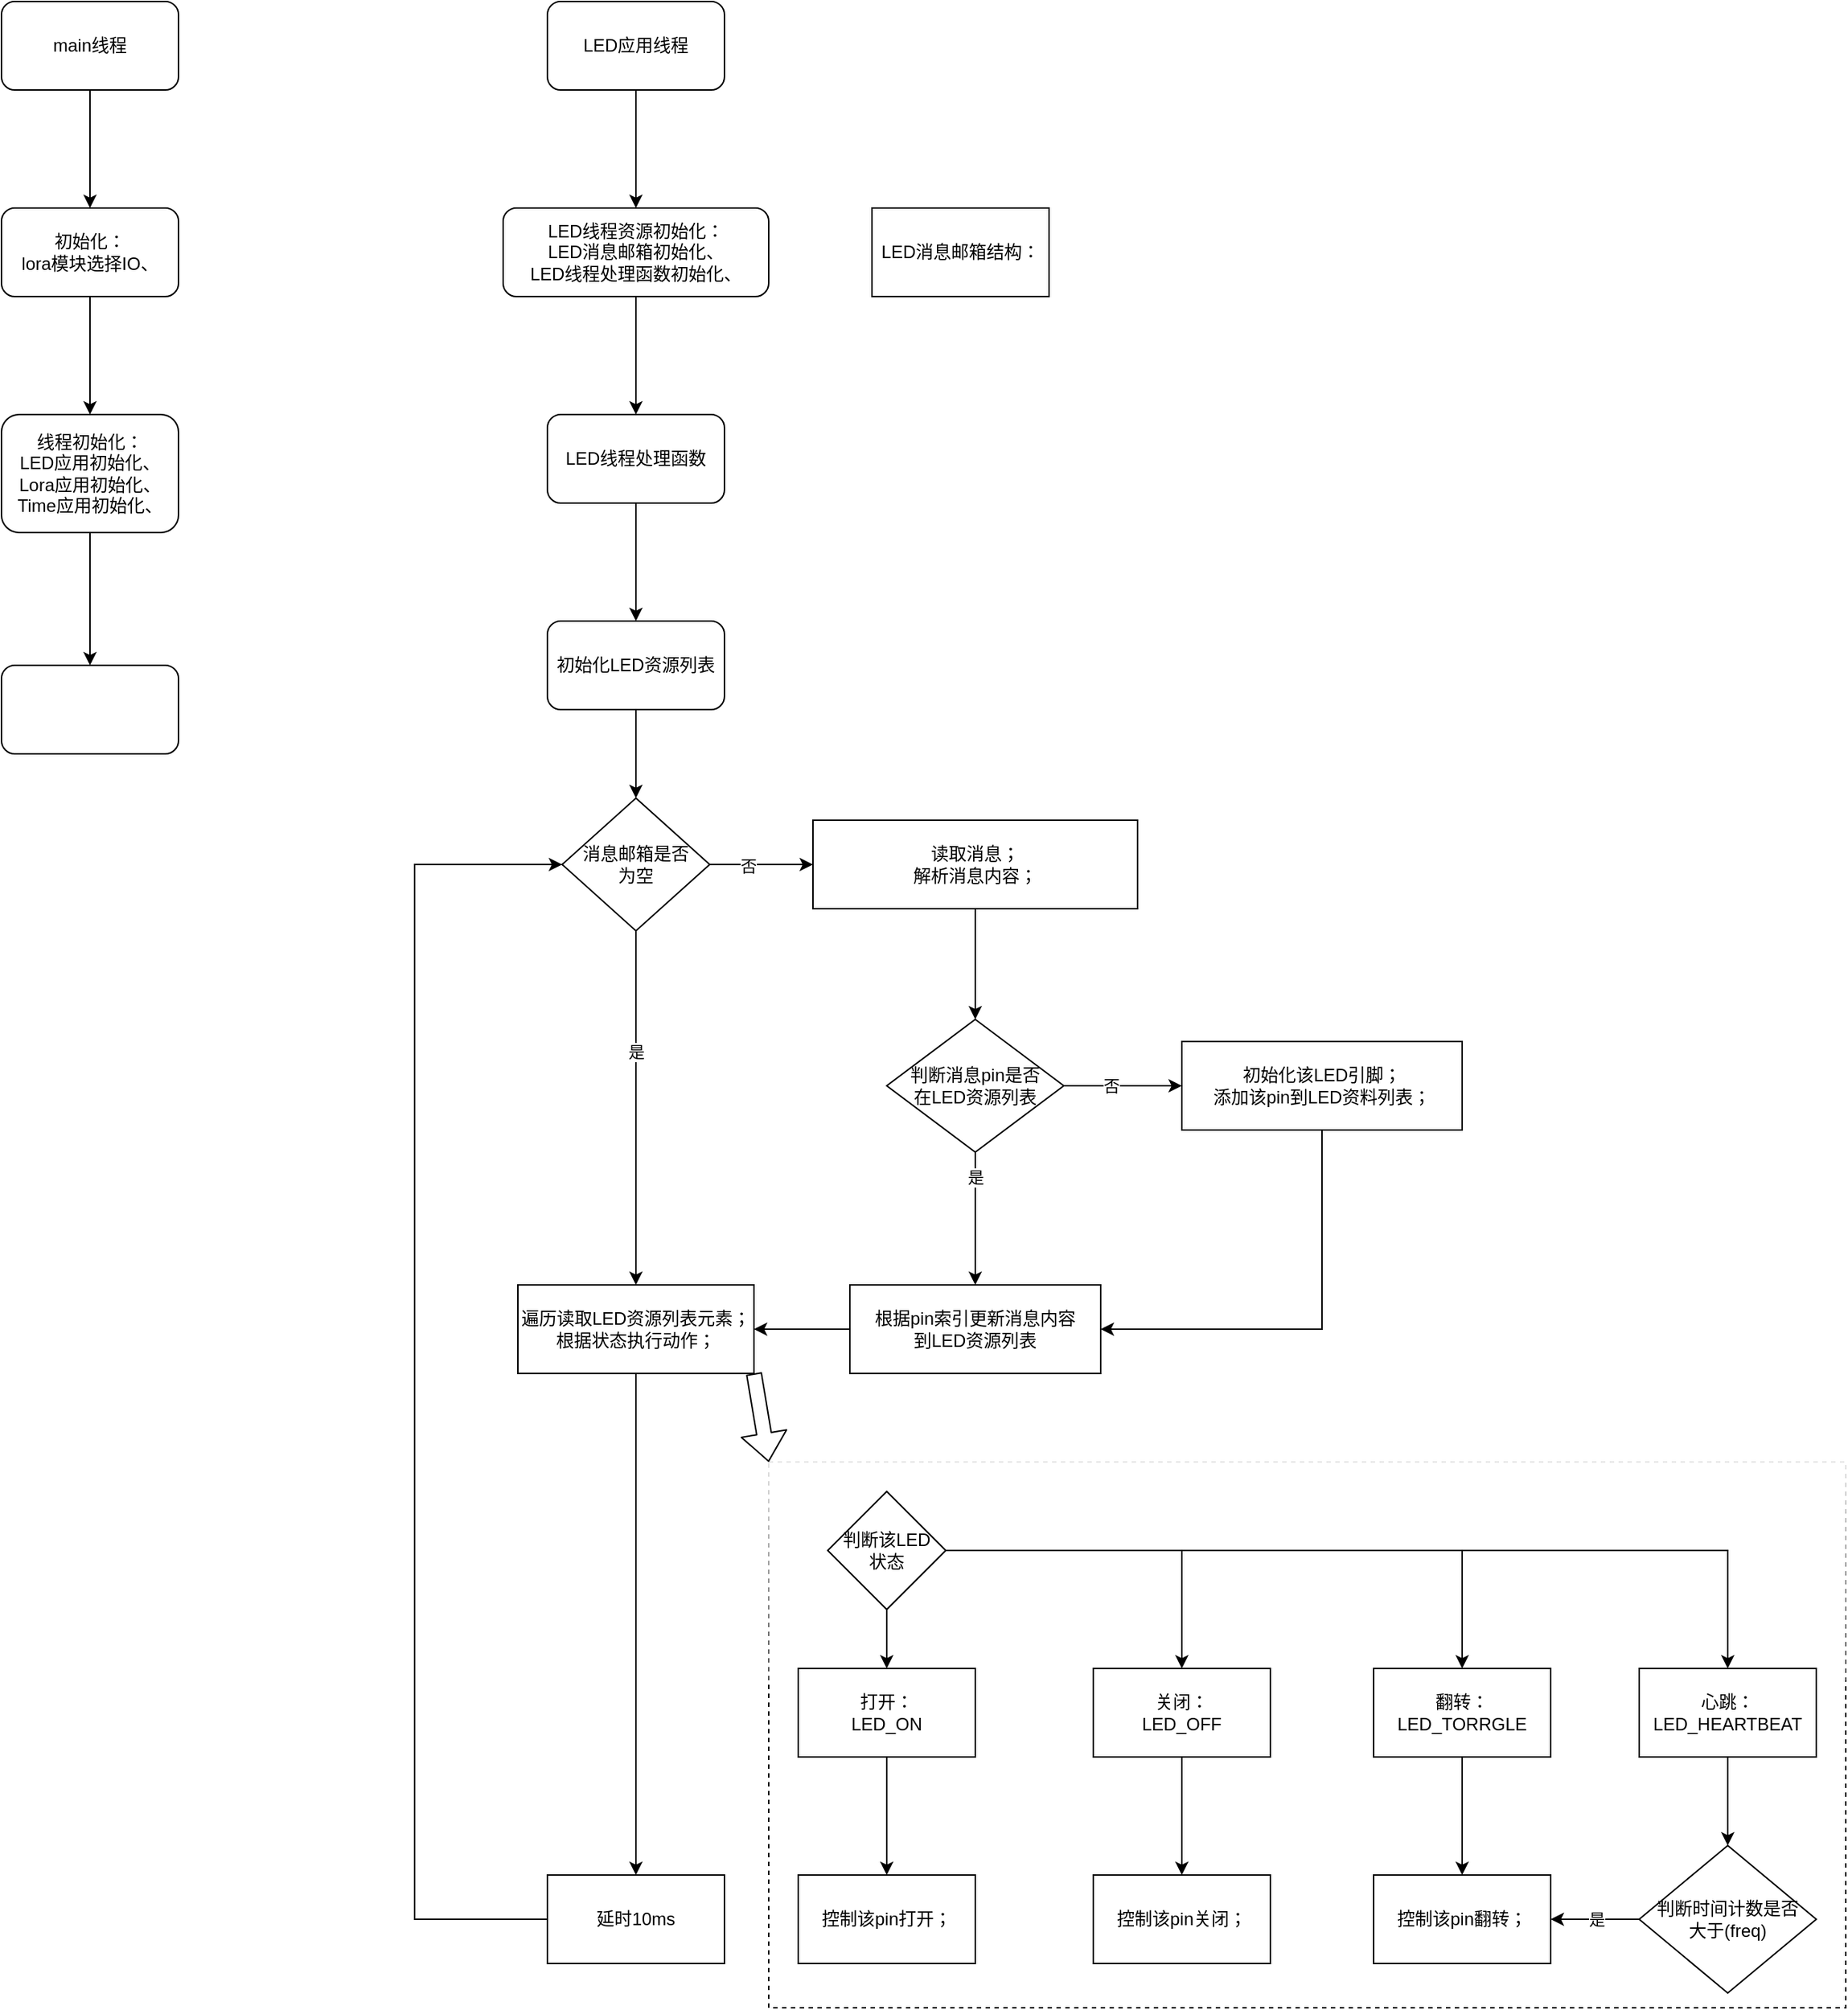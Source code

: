 <mxfile version="14.8.2" type="github">
  <diagram id="C5RBs43oDa-KdzZeNtuy" name="lora干扰器">
    <mxGraphModel dx="2844" dy="1588" grid="1" gridSize="10" guides="1" tooltips="1" connect="1" arrows="1" fold="1" page="1" pageScale="1" pageWidth="3300" pageHeight="4681" math="0" shadow="0">
      <root>
        <mxCell id="WIyWlLk6GJQsqaUBKTNV-0" />
        <mxCell id="WIyWlLk6GJQsqaUBKTNV-1" parent="WIyWlLk6GJQsqaUBKTNV-0" />
        <mxCell id="DPIdeWqztk1nEDOr0wN0-70" value="" style="rounded=0;whiteSpace=wrap;html=1;dashed=1;sketch=0;glass=1;" vertex="1" parent="WIyWlLk6GJQsqaUBKTNV-1">
          <mxGeometry x="740" y="1120" width="730" height="370" as="geometry" />
        </mxCell>
        <mxCell id="DPIdeWqztk1nEDOr0wN0-2" value="" style="edgeStyle=orthogonalEdgeStyle;rounded=0;orthogonalLoop=1;jettySize=auto;html=1;" edge="1" parent="WIyWlLk6GJQsqaUBKTNV-1" source="DPIdeWqztk1nEDOr0wN0-0" target="DPIdeWqztk1nEDOr0wN0-1">
          <mxGeometry relative="1" as="geometry" />
        </mxCell>
        <mxCell id="DPIdeWqztk1nEDOr0wN0-0" value="main线程" style="rounded=1;whiteSpace=wrap;html=1;" vertex="1" parent="WIyWlLk6GJQsqaUBKTNV-1">
          <mxGeometry x="220" y="130" width="120" height="60" as="geometry" />
        </mxCell>
        <mxCell id="DPIdeWqztk1nEDOr0wN0-4" value="" style="edgeStyle=orthogonalEdgeStyle;rounded=0;orthogonalLoop=1;jettySize=auto;html=1;" edge="1" parent="WIyWlLk6GJQsqaUBKTNV-1" source="DPIdeWqztk1nEDOr0wN0-1" target="DPIdeWqztk1nEDOr0wN0-3">
          <mxGeometry relative="1" as="geometry" />
        </mxCell>
        <mxCell id="DPIdeWqztk1nEDOr0wN0-1" value="初始化：&lt;br&gt;lora模块选择IO、" style="whiteSpace=wrap;html=1;rounded=1;" vertex="1" parent="WIyWlLk6GJQsqaUBKTNV-1">
          <mxGeometry x="220" y="270" width="120" height="60" as="geometry" />
        </mxCell>
        <mxCell id="DPIdeWqztk1nEDOr0wN0-6" value="" style="edgeStyle=orthogonalEdgeStyle;rounded=0;orthogonalLoop=1;jettySize=auto;html=1;" edge="1" parent="WIyWlLk6GJQsqaUBKTNV-1" source="DPIdeWqztk1nEDOr0wN0-3" target="DPIdeWqztk1nEDOr0wN0-5">
          <mxGeometry relative="1" as="geometry" />
        </mxCell>
        <mxCell id="DPIdeWqztk1nEDOr0wN0-3" value="线程初始化：&lt;br&gt;LED应用初始化、&lt;br&gt;Lora应用初始化、&lt;br&gt;Time应用初始化、" style="whiteSpace=wrap;html=1;rounded=1;" vertex="1" parent="WIyWlLk6GJQsqaUBKTNV-1">
          <mxGeometry x="220" y="410" width="120" height="80" as="geometry" />
        </mxCell>
        <mxCell id="DPIdeWqztk1nEDOr0wN0-5" value="" style="whiteSpace=wrap;html=1;rounded=1;" vertex="1" parent="WIyWlLk6GJQsqaUBKTNV-1">
          <mxGeometry x="220" y="580" width="120" height="60" as="geometry" />
        </mxCell>
        <mxCell id="DPIdeWqztk1nEDOr0wN0-9" value="" style="edgeStyle=orthogonalEdgeStyle;rounded=0;orthogonalLoop=1;jettySize=auto;html=1;" edge="1" parent="WIyWlLk6GJQsqaUBKTNV-1" source="DPIdeWqztk1nEDOr0wN0-7" target="DPIdeWqztk1nEDOr0wN0-8">
          <mxGeometry relative="1" as="geometry" />
        </mxCell>
        <mxCell id="DPIdeWqztk1nEDOr0wN0-7" value="LED应用线程" style="rounded=1;whiteSpace=wrap;html=1;" vertex="1" parent="WIyWlLk6GJQsqaUBKTNV-1">
          <mxGeometry x="590" y="130" width="120" height="60" as="geometry" />
        </mxCell>
        <mxCell id="DPIdeWqztk1nEDOr0wN0-13" value="" style="edgeStyle=orthogonalEdgeStyle;rounded=0;orthogonalLoop=1;jettySize=auto;html=1;" edge="1" parent="WIyWlLk6GJQsqaUBKTNV-1" source="DPIdeWqztk1nEDOr0wN0-8" target="DPIdeWqztk1nEDOr0wN0-12">
          <mxGeometry relative="1" as="geometry" />
        </mxCell>
        <mxCell id="DPIdeWqztk1nEDOr0wN0-8" value="LED线程资源初始化：&lt;br&gt;LED消息邮箱初始化、&lt;br&gt;LED线程处理函数初始化、" style="whiteSpace=wrap;html=1;rounded=1;" vertex="1" parent="WIyWlLk6GJQsqaUBKTNV-1">
          <mxGeometry x="560" y="270" width="180" height="60" as="geometry" />
        </mxCell>
        <mxCell id="DPIdeWqztk1nEDOr0wN0-15" value="" style="edgeStyle=orthogonalEdgeStyle;rounded=0;orthogonalLoop=1;jettySize=auto;html=1;" edge="1" parent="WIyWlLk6GJQsqaUBKTNV-1" source="DPIdeWqztk1nEDOr0wN0-12" target="DPIdeWqztk1nEDOr0wN0-14">
          <mxGeometry relative="1" as="geometry" />
        </mxCell>
        <mxCell id="DPIdeWqztk1nEDOr0wN0-12" value="LED线程处理函数" style="whiteSpace=wrap;html=1;rounded=1;" vertex="1" parent="WIyWlLk6GJQsqaUBKTNV-1">
          <mxGeometry x="590" y="410" width="120" height="60" as="geometry" />
        </mxCell>
        <mxCell id="DPIdeWqztk1nEDOr0wN0-38" style="edgeStyle=orthogonalEdgeStyle;rounded=0;orthogonalLoop=1;jettySize=auto;html=1;exitX=0.5;exitY=1;exitDx=0;exitDy=0;entryX=0.5;entryY=0;entryDx=0;entryDy=0;" edge="1" parent="WIyWlLk6GJQsqaUBKTNV-1" source="DPIdeWqztk1nEDOr0wN0-14" target="DPIdeWqztk1nEDOr0wN0-18">
          <mxGeometry relative="1" as="geometry" />
        </mxCell>
        <mxCell id="DPIdeWqztk1nEDOr0wN0-14" value="初始化LED资源列表" style="whiteSpace=wrap;html=1;rounded=1;" vertex="1" parent="WIyWlLk6GJQsqaUBKTNV-1">
          <mxGeometry x="590" y="550" width="120" height="60" as="geometry" />
        </mxCell>
        <mxCell id="DPIdeWqztk1nEDOr0wN0-20" value="" style="edgeStyle=orthogonalEdgeStyle;rounded=0;orthogonalLoop=1;jettySize=auto;html=1;" edge="1" parent="WIyWlLk6GJQsqaUBKTNV-1" source="DPIdeWqztk1nEDOr0wN0-18" target="DPIdeWqztk1nEDOr0wN0-19">
          <mxGeometry relative="1" as="geometry">
            <Array as="points">
              <mxPoint x="720" y="715" />
              <mxPoint x="720" y="715" />
            </Array>
          </mxGeometry>
        </mxCell>
        <mxCell id="DPIdeWqztk1nEDOr0wN0-36" value="否" style="edgeLabel;html=1;align=center;verticalAlign=middle;resizable=0;points=[];" vertex="1" connectable="0" parent="DPIdeWqztk1nEDOr0wN0-20">
          <mxGeometry x="-0.262" y="-1" relative="1" as="geometry">
            <mxPoint as="offset" />
          </mxGeometry>
        </mxCell>
        <mxCell id="DPIdeWqztk1nEDOr0wN0-25" value="" style="edgeStyle=orthogonalEdgeStyle;rounded=0;orthogonalLoop=1;jettySize=auto;html=1;entryX=0.5;entryY=0;entryDx=0;entryDy=0;" edge="1" parent="WIyWlLk6GJQsqaUBKTNV-1" source="DPIdeWqztk1nEDOr0wN0-18" target="DPIdeWqztk1nEDOr0wN0-40">
          <mxGeometry relative="1" as="geometry">
            <mxPoint x="650" y="1000" as="targetPoint" />
          </mxGeometry>
        </mxCell>
        <mxCell id="DPIdeWqztk1nEDOr0wN0-33" value="是" style="edgeLabel;html=1;align=center;verticalAlign=middle;resizable=0;points=[];" vertex="1" connectable="0" parent="DPIdeWqztk1nEDOr0wN0-25">
          <mxGeometry x="-0.315" y="-2" relative="1" as="geometry">
            <mxPoint x="2" as="offset" />
          </mxGeometry>
        </mxCell>
        <mxCell id="DPIdeWqztk1nEDOr0wN0-18" value="消息邮箱是否&lt;br&gt;为空" style="rhombus;whiteSpace=wrap;html=1;" vertex="1" parent="WIyWlLk6GJQsqaUBKTNV-1">
          <mxGeometry x="600" y="670" width="100" height="90" as="geometry" />
        </mxCell>
        <mxCell id="DPIdeWqztk1nEDOr0wN0-26" style="edgeStyle=orthogonalEdgeStyle;rounded=0;orthogonalLoop=1;jettySize=auto;html=1;exitX=0.5;exitY=1;exitDx=0;exitDy=0;entryX=0.5;entryY=0;entryDx=0;entryDy=0;" edge="1" parent="WIyWlLk6GJQsqaUBKTNV-1" source="DPIdeWqztk1nEDOr0wN0-19" target="DPIdeWqztk1nEDOr0wN0-22">
          <mxGeometry relative="1" as="geometry" />
        </mxCell>
        <mxCell id="DPIdeWqztk1nEDOr0wN0-19" value="读取消息；&lt;br&gt;解析消息内容；" style="whiteSpace=wrap;html=1;" vertex="1" parent="WIyWlLk6GJQsqaUBKTNV-1">
          <mxGeometry x="770" y="685" width="220" height="60" as="geometry" />
        </mxCell>
        <mxCell id="DPIdeWqztk1nEDOr0wN0-21" value="&lt;span&gt;LED消息邮箱结构：&lt;/span&gt;" style="rounded=0;whiteSpace=wrap;html=1;" vertex="1" parent="WIyWlLk6GJQsqaUBKTNV-1">
          <mxGeometry x="810" y="270" width="120" height="60" as="geometry" />
        </mxCell>
        <mxCell id="DPIdeWqztk1nEDOr0wN0-27" style="edgeStyle=orthogonalEdgeStyle;rounded=0;orthogonalLoop=1;jettySize=auto;html=1;exitX=1;exitY=0.5;exitDx=0;exitDy=0;entryX=0;entryY=0.5;entryDx=0;entryDy=0;" edge="1" parent="WIyWlLk6GJQsqaUBKTNV-1" source="DPIdeWqztk1nEDOr0wN0-22" target="DPIdeWqztk1nEDOr0wN0-23">
          <mxGeometry relative="1" as="geometry" />
        </mxCell>
        <mxCell id="DPIdeWqztk1nEDOr0wN0-30" value="否" style="edgeLabel;html=1;align=center;verticalAlign=middle;resizable=0;points=[];" vertex="1" connectable="0" parent="DPIdeWqztk1nEDOr0wN0-27">
          <mxGeometry x="-0.2" y="-1" relative="1" as="geometry">
            <mxPoint y="-1" as="offset" />
          </mxGeometry>
        </mxCell>
        <mxCell id="DPIdeWqztk1nEDOr0wN0-28" style="edgeStyle=orthogonalEdgeStyle;rounded=0;orthogonalLoop=1;jettySize=auto;html=1;exitX=0.5;exitY=1;exitDx=0;exitDy=0;entryX=0.5;entryY=0;entryDx=0;entryDy=0;" edge="1" parent="WIyWlLk6GJQsqaUBKTNV-1" source="DPIdeWqztk1nEDOr0wN0-22" target="DPIdeWqztk1nEDOr0wN0-37">
          <mxGeometry relative="1" as="geometry">
            <mxPoint x="930" y="1050" as="targetPoint" />
          </mxGeometry>
        </mxCell>
        <mxCell id="DPIdeWqztk1nEDOr0wN0-35" value="是" style="edgeLabel;html=1;align=center;verticalAlign=middle;resizable=0;points=[];" vertex="1" connectable="0" parent="DPIdeWqztk1nEDOr0wN0-28">
          <mxGeometry x="-0.638" y="-1" relative="1" as="geometry">
            <mxPoint x="1" as="offset" />
          </mxGeometry>
        </mxCell>
        <mxCell id="DPIdeWqztk1nEDOr0wN0-22" value="判断消息pin是否&lt;br&gt;在LED资源列表" style="rhombus;whiteSpace=wrap;html=1;" vertex="1" parent="WIyWlLk6GJQsqaUBKTNV-1">
          <mxGeometry x="820" y="820" width="120" height="90" as="geometry" />
        </mxCell>
        <mxCell id="DPIdeWqztk1nEDOr0wN0-29" style="edgeStyle=orthogonalEdgeStyle;rounded=0;orthogonalLoop=1;jettySize=auto;html=1;exitX=0.5;exitY=1;exitDx=0;exitDy=0;entryX=1;entryY=0.5;entryDx=0;entryDy=0;" edge="1" parent="WIyWlLk6GJQsqaUBKTNV-1" source="DPIdeWqztk1nEDOr0wN0-23" target="DPIdeWqztk1nEDOr0wN0-37">
          <mxGeometry relative="1" as="geometry">
            <mxPoint x="790" y="1050" as="targetPoint" />
          </mxGeometry>
        </mxCell>
        <mxCell id="DPIdeWqztk1nEDOr0wN0-23" value="初始化该LED引脚；&lt;br&gt;添加该pin到LED资料列表；" style="rounded=0;whiteSpace=wrap;html=1;" vertex="1" parent="WIyWlLk6GJQsqaUBKTNV-1">
          <mxGeometry x="1020" y="835" width="190" height="60" as="geometry" />
        </mxCell>
        <mxCell id="DPIdeWqztk1nEDOr0wN0-60" style="edgeStyle=orthogonalEdgeStyle;rounded=0;orthogonalLoop=1;jettySize=auto;html=1;exitX=0;exitY=0.5;exitDx=0;exitDy=0;entryX=1;entryY=0.5;entryDx=0;entryDy=0;" edge="1" parent="WIyWlLk6GJQsqaUBKTNV-1" source="DPIdeWqztk1nEDOr0wN0-37" target="DPIdeWqztk1nEDOr0wN0-40">
          <mxGeometry relative="1" as="geometry" />
        </mxCell>
        <mxCell id="DPIdeWqztk1nEDOr0wN0-37" value="根据pin索引更新消息内容&lt;br&gt;到LED资源列表" style="rounded=0;whiteSpace=wrap;html=1;" vertex="1" parent="WIyWlLk6GJQsqaUBKTNV-1">
          <mxGeometry x="795" y="1000" width="170" height="60" as="geometry" />
        </mxCell>
        <mxCell id="DPIdeWqztk1nEDOr0wN0-61" style="edgeStyle=orthogonalEdgeStyle;rounded=0;orthogonalLoop=1;jettySize=auto;html=1;exitX=0.5;exitY=1;exitDx=0;exitDy=0;entryX=0.5;entryY=0;entryDx=0;entryDy=0;" edge="1" parent="WIyWlLk6GJQsqaUBKTNV-1" source="DPIdeWqztk1nEDOr0wN0-40" target="DPIdeWqztk1nEDOr0wN0-58">
          <mxGeometry relative="1" as="geometry" />
        </mxCell>
        <mxCell id="DPIdeWqztk1nEDOr0wN0-40" value="遍历读取LED资源列表元素；&lt;br&gt;根据状态执行动作；" style="rounded=0;whiteSpace=wrap;html=1;" vertex="1" parent="WIyWlLk6GJQsqaUBKTNV-1">
          <mxGeometry x="570" y="1000" width="160" height="60" as="geometry" />
        </mxCell>
        <mxCell id="DPIdeWqztk1nEDOr0wN0-66" style="edgeStyle=orthogonalEdgeStyle;rounded=0;orthogonalLoop=1;jettySize=auto;html=1;exitX=0.5;exitY=1;exitDx=0;exitDy=0;entryX=0.5;entryY=0;entryDx=0;entryDy=0;" edge="1" parent="WIyWlLk6GJQsqaUBKTNV-1" source="DPIdeWqztk1nEDOr0wN0-41" target="DPIdeWqztk1nEDOr0wN0-42">
          <mxGeometry relative="1" as="geometry" />
        </mxCell>
        <mxCell id="DPIdeWqztk1nEDOr0wN0-67" style="edgeStyle=orthogonalEdgeStyle;rounded=0;orthogonalLoop=1;jettySize=auto;html=1;exitX=1;exitY=0.5;exitDx=0;exitDy=0;entryX=0.5;entryY=0;entryDx=0;entryDy=0;" edge="1" parent="WIyWlLk6GJQsqaUBKTNV-1" source="DPIdeWqztk1nEDOr0wN0-41" target="DPIdeWqztk1nEDOr0wN0-43">
          <mxGeometry relative="1" as="geometry" />
        </mxCell>
        <mxCell id="DPIdeWqztk1nEDOr0wN0-68" style="edgeStyle=orthogonalEdgeStyle;rounded=0;orthogonalLoop=1;jettySize=auto;html=1;exitX=1;exitY=0.5;exitDx=0;exitDy=0;entryX=0.5;entryY=0;entryDx=0;entryDy=0;" edge="1" parent="WIyWlLk6GJQsqaUBKTNV-1" source="DPIdeWqztk1nEDOr0wN0-41" target="DPIdeWqztk1nEDOr0wN0-44">
          <mxGeometry relative="1" as="geometry" />
        </mxCell>
        <mxCell id="DPIdeWqztk1nEDOr0wN0-69" style="edgeStyle=orthogonalEdgeStyle;rounded=0;orthogonalLoop=1;jettySize=auto;html=1;exitX=1;exitY=0.5;exitDx=0;exitDy=0;" edge="1" parent="WIyWlLk6GJQsqaUBKTNV-1" source="DPIdeWqztk1nEDOr0wN0-41" target="DPIdeWqztk1nEDOr0wN0-45">
          <mxGeometry relative="1" as="geometry" />
        </mxCell>
        <mxCell id="DPIdeWqztk1nEDOr0wN0-41" value="判断该LED&lt;br&gt;状态" style="rhombus;whiteSpace=wrap;html=1;" vertex="1" parent="WIyWlLk6GJQsqaUBKTNV-1">
          <mxGeometry x="780" y="1140" width="80" height="80" as="geometry" />
        </mxCell>
        <mxCell id="DPIdeWqztk1nEDOr0wN0-47" value="" style="edgeStyle=orthogonalEdgeStyle;rounded=0;orthogonalLoop=1;jettySize=auto;html=1;" edge="1" parent="WIyWlLk6GJQsqaUBKTNV-1" source="DPIdeWqztk1nEDOr0wN0-42" target="DPIdeWqztk1nEDOr0wN0-46">
          <mxGeometry relative="1" as="geometry" />
        </mxCell>
        <mxCell id="DPIdeWqztk1nEDOr0wN0-42" value="打开：&lt;br&gt;LED_ON" style="rounded=0;whiteSpace=wrap;html=1;" vertex="1" parent="WIyWlLk6GJQsqaUBKTNV-1">
          <mxGeometry x="760" y="1260" width="120" height="60" as="geometry" />
        </mxCell>
        <mxCell id="DPIdeWqztk1nEDOr0wN0-53" style="edgeStyle=orthogonalEdgeStyle;rounded=0;orthogonalLoop=1;jettySize=auto;html=1;exitX=0.5;exitY=1;exitDx=0;exitDy=0;entryX=0.5;entryY=0;entryDx=0;entryDy=0;" edge="1" parent="WIyWlLk6GJQsqaUBKTNV-1" source="DPIdeWqztk1nEDOr0wN0-43" target="DPIdeWqztk1nEDOr0wN0-48">
          <mxGeometry relative="1" as="geometry" />
        </mxCell>
        <mxCell id="DPIdeWqztk1nEDOr0wN0-43" value="关闭：&lt;br&gt;LED_OFF" style="rounded=0;whiteSpace=wrap;html=1;" vertex="1" parent="WIyWlLk6GJQsqaUBKTNV-1">
          <mxGeometry x="960" y="1260" width="120" height="60" as="geometry" />
        </mxCell>
        <mxCell id="DPIdeWqztk1nEDOr0wN0-54" style="edgeStyle=orthogonalEdgeStyle;rounded=0;orthogonalLoop=1;jettySize=auto;html=1;exitX=0.5;exitY=1;exitDx=0;exitDy=0;entryX=0.5;entryY=0;entryDx=0;entryDy=0;" edge="1" parent="WIyWlLk6GJQsqaUBKTNV-1" source="DPIdeWqztk1nEDOr0wN0-44" target="DPIdeWqztk1nEDOr0wN0-50">
          <mxGeometry relative="1" as="geometry" />
        </mxCell>
        <mxCell id="DPIdeWqztk1nEDOr0wN0-44" value="翻转：&lt;br&gt;LED_TORRGLE" style="rounded=0;whiteSpace=wrap;html=1;" vertex="1" parent="WIyWlLk6GJQsqaUBKTNV-1">
          <mxGeometry x="1150" y="1260" width="120" height="60" as="geometry" />
        </mxCell>
        <mxCell id="DPIdeWqztk1nEDOr0wN0-55" style="edgeStyle=orthogonalEdgeStyle;rounded=0;orthogonalLoop=1;jettySize=auto;html=1;exitX=0.5;exitY=1;exitDx=0;exitDy=0;entryX=0.5;entryY=0;entryDx=0;entryDy=0;" edge="1" parent="WIyWlLk6GJQsqaUBKTNV-1" source="DPIdeWqztk1nEDOr0wN0-45" target="DPIdeWqztk1nEDOr0wN0-51">
          <mxGeometry relative="1" as="geometry" />
        </mxCell>
        <mxCell id="DPIdeWqztk1nEDOr0wN0-45" value="心跳：&lt;br&gt;LED_HEARTBEAT" style="rounded=0;whiteSpace=wrap;html=1;" vertex="1" parent="WIyWlLk6GJQsqaUBKTNV-1">
          <mxGeometry x="1330" y="1260" width="120" height="60" as="geometry" />
        </mxCell>
        <mxCell id="DPIdeWqztk1nEDOr0wN0-46" value="控制该pin打开；" style="whiteSpace=wrap;html=1;rounded=0;" vertex="1" parent="WIyWlLk6GJQsqaUBKTNV-1">
          <mxGeometry x="760" y="1400" width="120" height="60" as="geometry" />
        </mxCell>
        <mxCell id="DPIdeWqztk1nEDOr0wN0-48" value="控制该pin关闭；" style="whiteSpace=wrap;html=1;rounded=0;" vertex="1" parent="WIyWlLk6GJQsqaUBKTNV-1">
          <mxGeometry x="960" y="1400" width="120" height="60" as="geometry" />
        </mxCell>
        <mxCell id="DPIdeWqztk1nEDOr0wN0-50" value="控制该pin翻转；" style="whiteSpace=wrap;html=1;rounded=0;" vertex="1" parent="WIyWlLk6GJQsqaUBKTNV-1">
          <mxGeometry x="1150" y="1400" width="120" height="60" as="geometry" />
        </mxCell>
        <mxCell id="DPIdeWqztk1nEDOr0wN0-56" style="edgeStyle=orthogonalEdgeStyle;rounded=0;orthogonalLoop=1;jettySize=auto;html=1;exitX=0;exitY=0.5;exitDx=0;exitDy=0;entryX=1;entryY=0.5;entryDx=0;entryDy=0;" edge="1" parent="WIyWlLk6GJQsqaUBKTNV-1" source="DPIdeWqztk1nEDOr0wN0-51" target="DPIdeWqztk1nEDOr0wN0-50">
          <mxGeometry relative="1" as="geometry" />
        </mxCell>
        <mxCell id="DPIdeWqztk1nEDOr0wN0-57" value="是" style="edgeLabel;html=1;align=center;verticalAlign=middle;resizable=0;points=[];" vertex="1" connectable="0" parent="DPIdeWqztk1nEDOr0wN0-56">
          <mxGeometry x="0.344" y="-1" relative="1" as="geometry">
            <mxPoint x="11" y="1" as="offset" />
          </mxGeometry>
        </mxCell>
        <mxCell id="DPIdeWqztk1nEDOr0wN0-51" value="判断时间计数是否&lt;br&gt;大于(freq)" style="rhombus;whiteSpace=wrap;html=1;" vertex="1" parent="WIyWlLk6GJQsqaUBKTNV-1">
          <mxGeometry x="1330" y="1380" width="120" height="100" as="geometry" />
        </mxCell>
        <mxCell id="DPIdeWqztk1nEDOr0wN0-62" style="edgeStyle=orthogonalEdgeStyle;rounded=0;orthogonalLoop=1;jettySize=auto;html=1;exitX=0;exitY=0.5;exitDx=0;exitDy=0;entryX=0;entryY=0.5;entryDx=0;entryDy=0;" edge="1" parent="WIyWlLk6GJQsqaUBKTNV-1" source="DPIdeWqztk1nEDOr0wN0-58" target="DPIdeWqztk1nEDOr0wN0-18">
          <mxGeometry relative="1" as="geometry">
            <Array as="points">
              <mxPoint x="500" y="1430" />
              <mxPoint x="500" y="715" />
            </Array>
          </mxGeometry>
        </mxCell>
        <mxCell id="DPIdeWqztk1nEDOr0wN0-58" value="延时10ms" style="rounded=0;whiteSpace=wrap;html=1;" vertex="1" parent="WIyWlLk6GJQsqaUBKTNV-1">
          <mxGeometry x="590" y="1400" width="120" height="60" as="geometry" />
        </mxCell>
        <mxCell id="DPIdeWqztk1nEDOr0wN0-71" value="" style="shape=flexArrow;endArrow=classic;html=1;entryX=0;entryY=0;entryDx=0;entryDy=0;exitX=1;exitY=1;exitDx=0;exitDy=0;" edge="1" parent="WIyWlLk6GJQsqaUBKTNV-1" source="DPIdeWqztk1nEDOr0wN0-40" target="DPIdeWqztk1nEDOr0wN0-70">
          <mxGeometry width="50" height="50" relative="1" as="geometry">
            <mxPoint x="700" y="1130" as="sourcePoint" />
            <mxPoint x="750" y="1080" as="targetPoint" />
          </mxGeometry>
        </mxCell>
      </root>
    </mxGraphModel>
  </diagram>
</mxfile>
